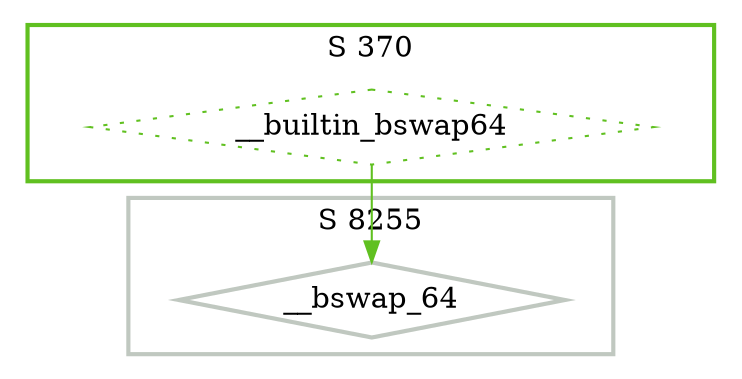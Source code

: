 digraph G {
  ratio=0.500000;
  "UV __bswap_64 (8255)" [shape=diamond, label="__bswap_64", color="#C0C8C0",
                          style=bold];
  "UV __builtin_bswap64 (370)" [shape=diamond, label="__builtin_bswap64",
                                color="#60C020", style=dotted];
  
  subgraph cluster_8255 { label="S 8255";
    color="#C0C8C0";
    style=bold;
    "UV __bswap_64 (8255)"; };
  subgraph cluster_370 { label="S 370";
    color="#60C020";
    style=bold;
    "UV __builtin_bswap64 (370)"; };
  
  "UV __builtin_bswap64 (370)" -> "UV __bswap_64 (8255)" [color="#60C020"];
  
  }